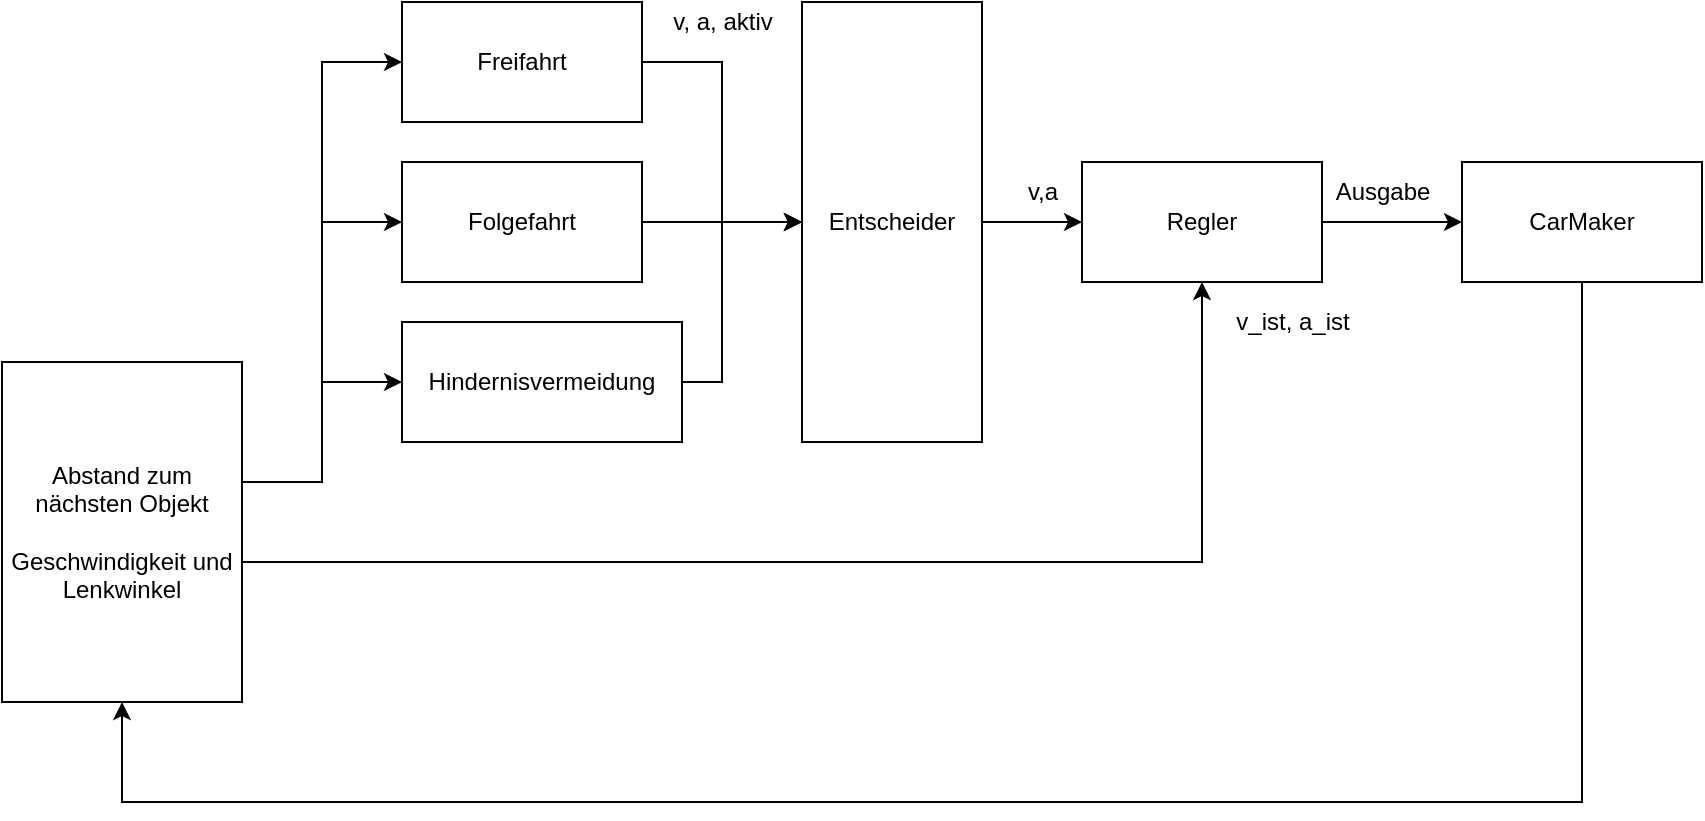 <mxfile version="12.9.11" type="device"><diagram id="0N11hHa6iqIBdWlzVeN2" name="Page-1"><mxGraphModel dx="1422" dy="790" grid="1" gridSize="10" guides="1" tooltips="1" connect="1" arrows="1" fold="1" page="1" pageScale="1" pageWidth="827" pageHeight="1169" math="0" shadow="0"><root><mxCell id="0"/><mxCell id="1" parent="0"/><mxCell id="fNILwxXstVXlvbbWdMuF-27" style="edgeStyle=orthogonalEdgeStyle;rounded=0;orthogonalLoop=1;jettySize=auto;html=1;entryX=0;entryY=0.5;entryDx=0;entryDy=0;" edge="1" parent="1" source="fNILwxXstVXlvbbWdMuF-1" target="fNILwxXstVXlvbbWdMuF-7"><mxGeometry relative="1" as="geometry"><Array as="points"><mxPoint x="200" y="280"/><mxPoint x="200" y="70"/></Array></mxGeometry></mxCell><mxCell id="fNILwxXstVXlvbbWdMuF-28" style="edgeStyle=orthogonalEdgeStyle;rounded=0;orthogonalLoop=1;jettySize=auto;html=1;entryX=0;entryY=0.5;entryDx=0;entryDy=0;" edge="1" parent="1" source="fNILwxXstVXlvbbWdMuF-1" target="fNILwxXstVXlvbbWdMuF-8"><mxGeometry relative="1" as="geometry"><Array as="points"><mxPoint x="200" y="280"/><mxPoint x="200" y="150"/></Array></mxGeometry></mxCell><mxCell id="fNILwxXstVXlvbbWdMuF-29" style="edgeStyle=orthogonalEdgeStyle;rounded=0;orthogonalLoop=1;jettySize=auto;html=1;entryX=0;entryY=0.5;entryDx=0;entryDy=0;" edge="1" parent="1" source="fNILwxXstVXlvbbWdMuF-1" target="fNILwxXstVXlvbbWdMuF-9"><mxGeometry relative="1" as="geometry"><Array as="points"><mxPoint x="200" y="280"/><mxPoint x="200" y="230"/></Array></mxGeometry></mxCell><mxCell id="fNILwxXstVXlvbbWdMuF-33" style="edgeStyle=orthogonalEdgeStyle;rounded=0;orthogonalLoop=1;jettySize=auto;html=1;entryX=0.5;entryY=1;entryDx=0;entryDy=0;" edge="1" parent="1" source="fNILwxXstVXlvbbWdMuF-1" target="fNILwxXstVXlvbbWdMuF-17"><mxGeometry relative="1" as="geometry"><Array as="points"><mxPoint x="640" y="320"/></Array></mxGeometry></mxCell><mxCell id="fNILwxXstVXlvbbWdMuF-1" value="&lt;div&gt;Abstand zum nächsten Objekt&lt;/div&gt;&lt;div&gt;&lt;br&gt;&lt;/div&gt;&lt;div&gt;Geschwindigkeit und Lenkwinkel&lt;br&gt;&lt;/div&gt;" style="rounded=0;whiteSpace=wrap;html=1;" vertex="1" parent="1"><mxGeometry x="40" y="220" width="120" height="170" as="geometry"/></mxCell><mxCell id="fNILwxXstVXlvbbWdMuF-11" value="" style="edgeStyle=orthogonalEdgeStyle;rounded=0;orthogonalLoop=1;jettySize=auto;html=1;" edge="1" parent="1" source="fNILwxXstVXlvbbWdMuF-7" target="fNILwxXstVXlvbbWdMuF-10"><mxGeometry relative="1" as="geometry"/></mxCell><mxCell id="fNILwxXstVXlvbbWdMuF-7" value="Freifahrt" style="rounded=0;whiteSpace=wrap;html=1;" vertex="1" parent="1"><mxGeometry x="240" y="40" width="120" height="60" as="geometry"/></mxCell><mxCell id="fNILwxXstVXlvbbWdMuF-12" value="" style="edgeStyle=orthogonalEdgeStyle;rounded=0;orthogonalLoop=1;jettySize=auto;html=1;" edge="1" parent="1" source="fNILwxXstVXlvbbWdMuF-8" target="fNILwxXstVXlvbbWdMuF-10"><mxGeometry relative="1" as="geometry"/></mxCell><mxCell id="fNILwxXstVXlvbbWdMuF-8" value="Folgefahrt" style="rounded=0;whiteSpace=wrap;html=1;" vertex="1" parent="1"><mxGeometry x="240" y="120" width="120" height="60" as="geometry"/></mxCell><mxCell id="fNILwxXstVXlvbbWdMuF-13" value="" style="edgeStyle=orthogonalEdgeStyle;rounded=0;orthogonalLoop=1;jettySize=auto;html=1;" edge="1" parent="1" source="fNILwxXstVXlvbbWdMuF-9" target="fNILwxXstVXlvbbWdMuF-10"><mxGeometry relative="1" as="geometry"><Array as="points"><mxPoint x="400" y="230"/><mxPoint x="400" y="150"/></Array></mxGeometry></mxCell><mxCell id="fNILwxXstVXlvbbWdMuF-9" value="Hindernisvermeidung" style="rounded=0;whiteSpace=wrap;html=1;" vertex="1" parent="1"><mxGeometry x="240" y="200" width="140" height="60" as="geometry"/></mxCell><object label="" id="fNILwxXstVXlvbbWdMuF-19"><mxCell style="edgeStyle=orthogonalEdgeStyle;rounded=0;orthogonalLoop=1;jettySize=auto;html=1;" edge="1" parent="1" source="fNILwxXstVXlvbbWdMuF-10" target="fNILwxXstVXlvbbWdMuF-17"><mxGeometry relative="1" as="geometry"/></mxCell></object><mxCell id="fNILwxXstVXlvbbWdMuF-10" value="Entscheider" style="rounded=0;whiteSpace=wrap;html=1;" vertex="1" parent="1"><mxGeometry x="440" y="40" width="90" height="220" as="geometry"/></mxCell><mxCell id="fNILwxXstVXlvbbWdMuF-35" value="" style="edgeStyle=orthogonalEdgeStyle;rounded=0;orthogonalLoop=1;jettySize=auto;html=1;" edge="1" parent="1" source="fNILwxXstVXlvbbWdMuF-17" target="fNILwxXstVXlvbbWdMuF-34"><mxGeometry relative="1" as="geometry"/></mxCell><mxCell id="fNILwxXstVXlvbbWdMuF-17" value="Regler" style="rounded=0;whiteSpace=wrap;html=1;" vertex="1" parent="1"><mxGeometry x="580" y="120" width="120" height="60" as="geometry"/></mxCell><mxCell id="fNILwxXstVXlvbbWdMuF-36" style="edgeStyle=orthogonalEdgeStyle;rounded=0;orthogonalLoop=1;jettySize=auto;html=1;entryX=0.5;entryY=1;entryDx=0;entryDy=0;" edge="1" parent="1" source="fNILwxXstVXlvbbWdMuF-34" target="fNILwxXstVXlvbbWdMuF-1"><mxGeometry relative="1" as="geometry"><Array as="points"><mxPoint x="830" y="440"/><mxPoint x="100" y="440"/></Array></mxGeometry></mxCell><mxCell id="fNILwxXstVXlvbbWdMuF-34" value="CarMaker" style="rounded=0;whiteSpace=wrap;html=1;" vertex="1" parent="1"><mxGeometry x="770" y="120" width="120" height="60" as="geometry"/></mxCell><mxCell id="fNILwxXstVXlvbbWdMuF-38" value="v,a" style="text;html=1;align=center;verticalAlign=middle;resizable=0;points=[];autosize=1;" vertex="1" parent="1"><mxGeometry x="545" y="125" width="30" height="20" as="geometry"/></mxCell><mxCell id="fNILwxXstVXlvbbWdMuF-40" value="v, a, aktiv" style="text;html=1;align=center;verticalAlign=middle;resizable=0;points=[];autosize=1;" vertex="1" parent="1"><mxGeometry x="370" y="40" width="60" height="20" as="geometry"/></mxCell><mxCell id="fNILwxXstVXlvbbWdMuF-41" value="v_ist, a_ist" style="text;html=1;align=center;verticalAlign=middle;resizable=0;points=[];autosize=1;" vertex="1" parent="1"><mxGeometry x="650" y="190" width="70" height="20" as="geometry"/></mxCell><mxCell id="fNILwxXstVXlvbbWdMuF-42" value="Ausgabe" style="text;html=1;align=center;verticalAlign=middle;resizable=0;points=[];autosize=1;" vertex="1" parent="1"><mxGeometry x="700" y="125" width="60" height="20" as="geometry"/></mxCell></root></mxGraphModel></diagram></mxfile>